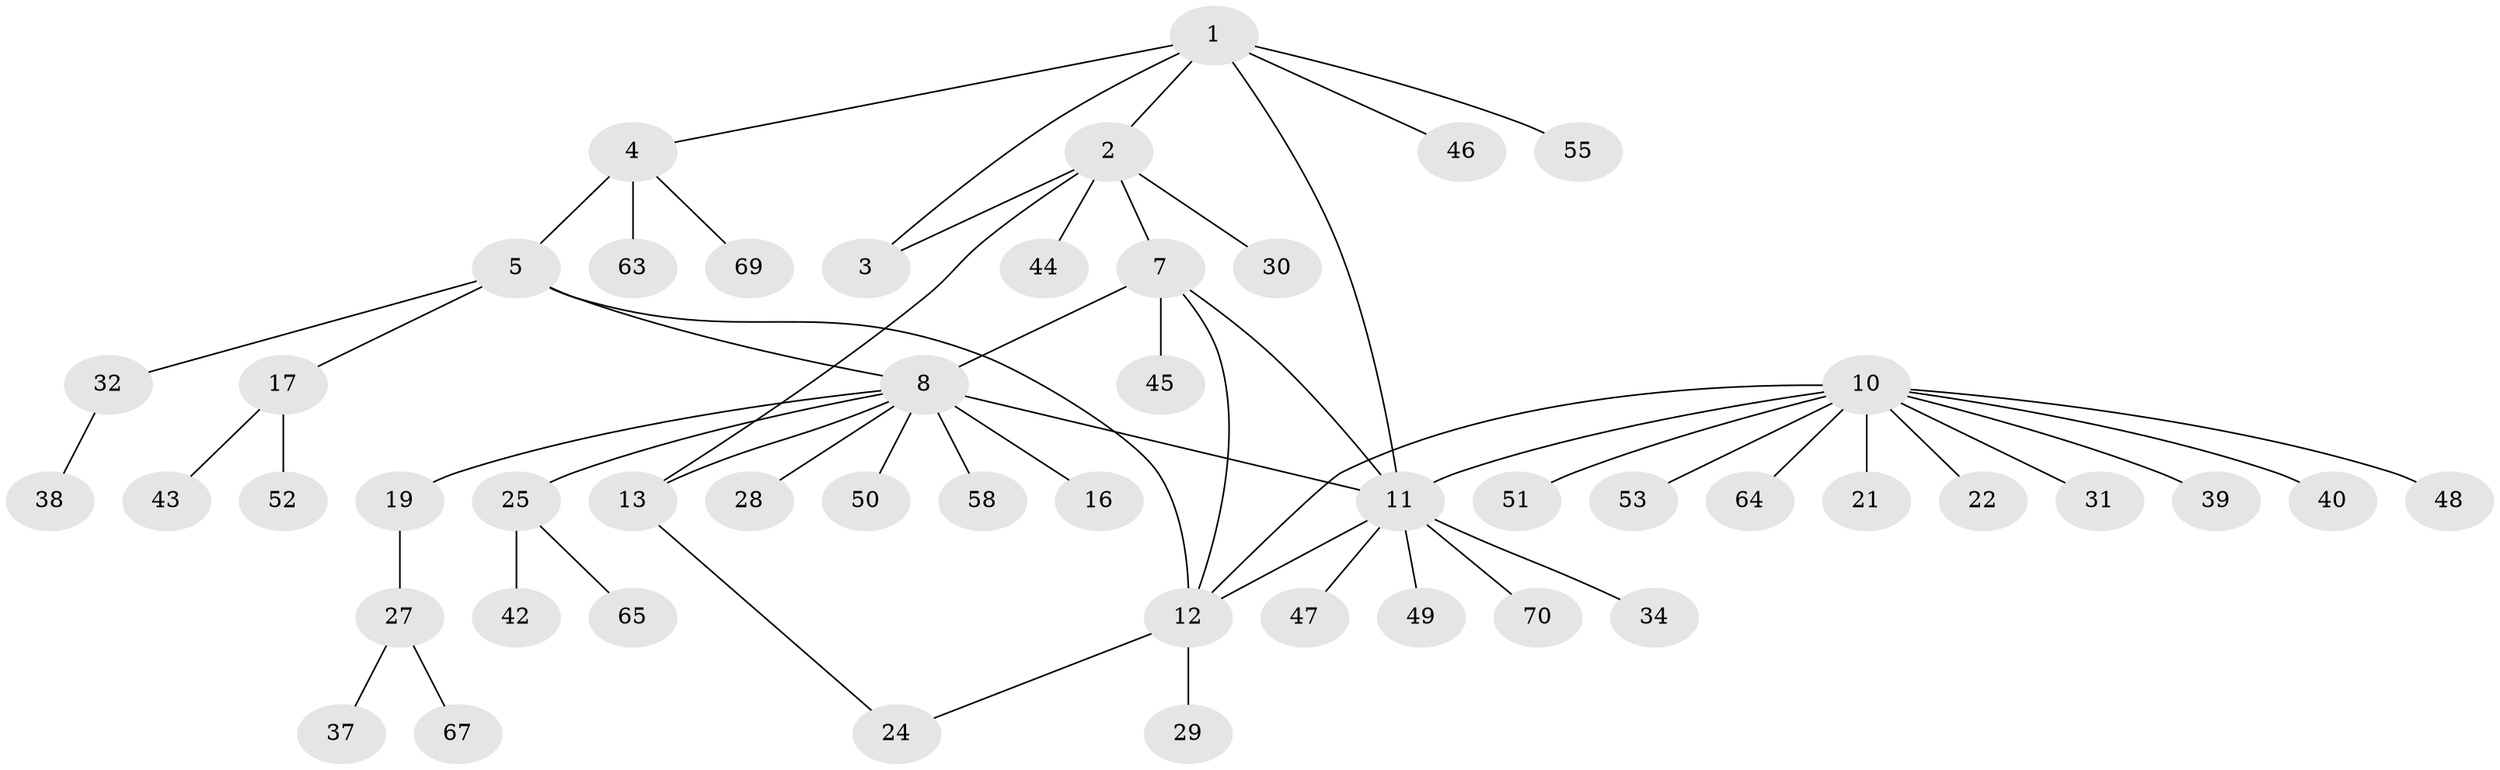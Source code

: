 // original degree distribution, {6: 0.02857142857142857, 7: 0.02857142857142857, 2: 0.15714285714285714, 4: 0.05714285714285714, 5: 0.04285714285714286, 3: 0.07142857142857142, 12: 0.014285714285714285, 8: 0.014285714285714285, 10: 0.014285714285714285, 1: 0.5714285714285714}
// Generated by graph-tools (version 1.1) at 2025/11/02/27/25 16:11:31]
// undirected, 49 vertices, 57 edges
graph export_dot {
graph [start="1"]
  node [color=gray90,style=filled];
  1 [super="+23"];
  2 [super="+62"];
  3;
  4 [super="+20"];
  5 [super="+6"];
  7 [super="+9"];
  8 [super="+15"];
  10 [super="+57"];
  11 [super="+18"];
  12 [super="+60"];
  13 [super="+14"];
  16;
  17 [super="+26"];
  19 [super="+33"];
  21;
  22 [super="+54"];
  24 [super="+36"];
  25 [super="+35"];
  27 [super="+61"];
  28 [super="+66"];
  29;
  30;
  31;
  32 [super="+41"];
  34;
  37;
  38;
  39;
  40;
  42;
  43 [super="+68"];
  44 [super="+56"];
  45;
  46 [super="+59"];
  47;
  48;
  49;
  50;
  51;
  52;
  53;
  55;
  58;
  63;
  64;
  65;
  67;
  69;
  70;
  1 -- 2;
  1 -- 3;
  1 -- 4;
  1 -- 11;
  1 -- 46;
  1 -- 55;
  2 -- 3;
  2 -- 13;
  2 -- 30;
  2 -- 44;
  2 -- 7;
  4 -- 5 [weight=2];
  4 -- 63;
  4 -- 69;
  5 -- 12;
  5 -- 8 [weight=2];
  5 -- 32;
  5 -- 17;
  7 -- 8 [weight=2];
  7 -- 12;
  7 -- 11;
  7 -- 45;
  8 -- 19;
  8 -- 11;
  8 -- 13 [weight=2];
  8 -- 16;
  8 -- 50;
  8 -- 25;
  8 -- 58;
  8 -- 28;
  10 -- 11;
  10 -- 12;
  10 -- 21;
  10 -- 22;
  10 -- 31;
  10 -- 39;
  10 -- 40;
  10 -- 48;
  10 -- 51;
  10 -- 53;
  10 -- 64;
  11 -- 12;
  11 -- 34;
  11 -- 47;
  11 -- 70;
  11 -- 49;
  12 -- 29;
  12 -- 24;
  13 -- 24;
  17 -- 43;
  17 -- 52;
  19 -- 27;
  25 -- 42;
  25 -- 65;
  27 -- 37;
  27 -- 67;
  32 -- 38;
}

